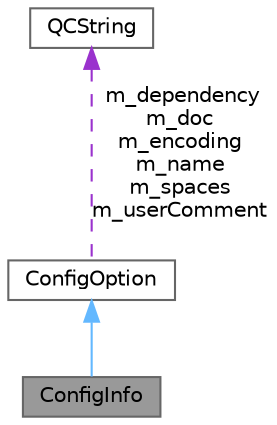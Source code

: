 digraph "ConfigInfo"
{
 // INTERACTIVE_SVG=YES
 // LATEX_PDF_SIZE
  bgcolor="transparent";
  edge [fontname=Helvetica,fontsize=10,labelfontname=Helvetica,labelfontsize=10];
  node [fontname=Helvetica,fontsize=10,shape=box,height=0.2,width=0.4];
  Node1 [label="ConfigInfo",height=0.2,width=0.4,color="gray40", fillcolor="grey60", style="filled", fontcolor="black",tooltip="Section marker for grouping the configuration options."];
  Node2 -> Node1 [dir="back",color="steelblue1",style="solid"];
  Node2 [label="ConfigOption",height=0.2,width=0.4,color="gray40", fillcolor="white", style="filled",URL="$d2/dd3/class_config_option.html",tooltip="Abstract base class for any configuration option."];
  Node3 -> Node2 [dir="back",color="darkorchid3",style="dashed",label=" m_dependency\nm_doc\nm_encoding\nm_name\nm_spaces\nm_userComment" ];
  Node3 [label="QCString",height=0.2,width=0.4,color="gray40", fillcolor="white", style="filled",URL="$d9/d45/class_q_c_string.html",tooltip="This is an alternative implementation of QCString."];
}
